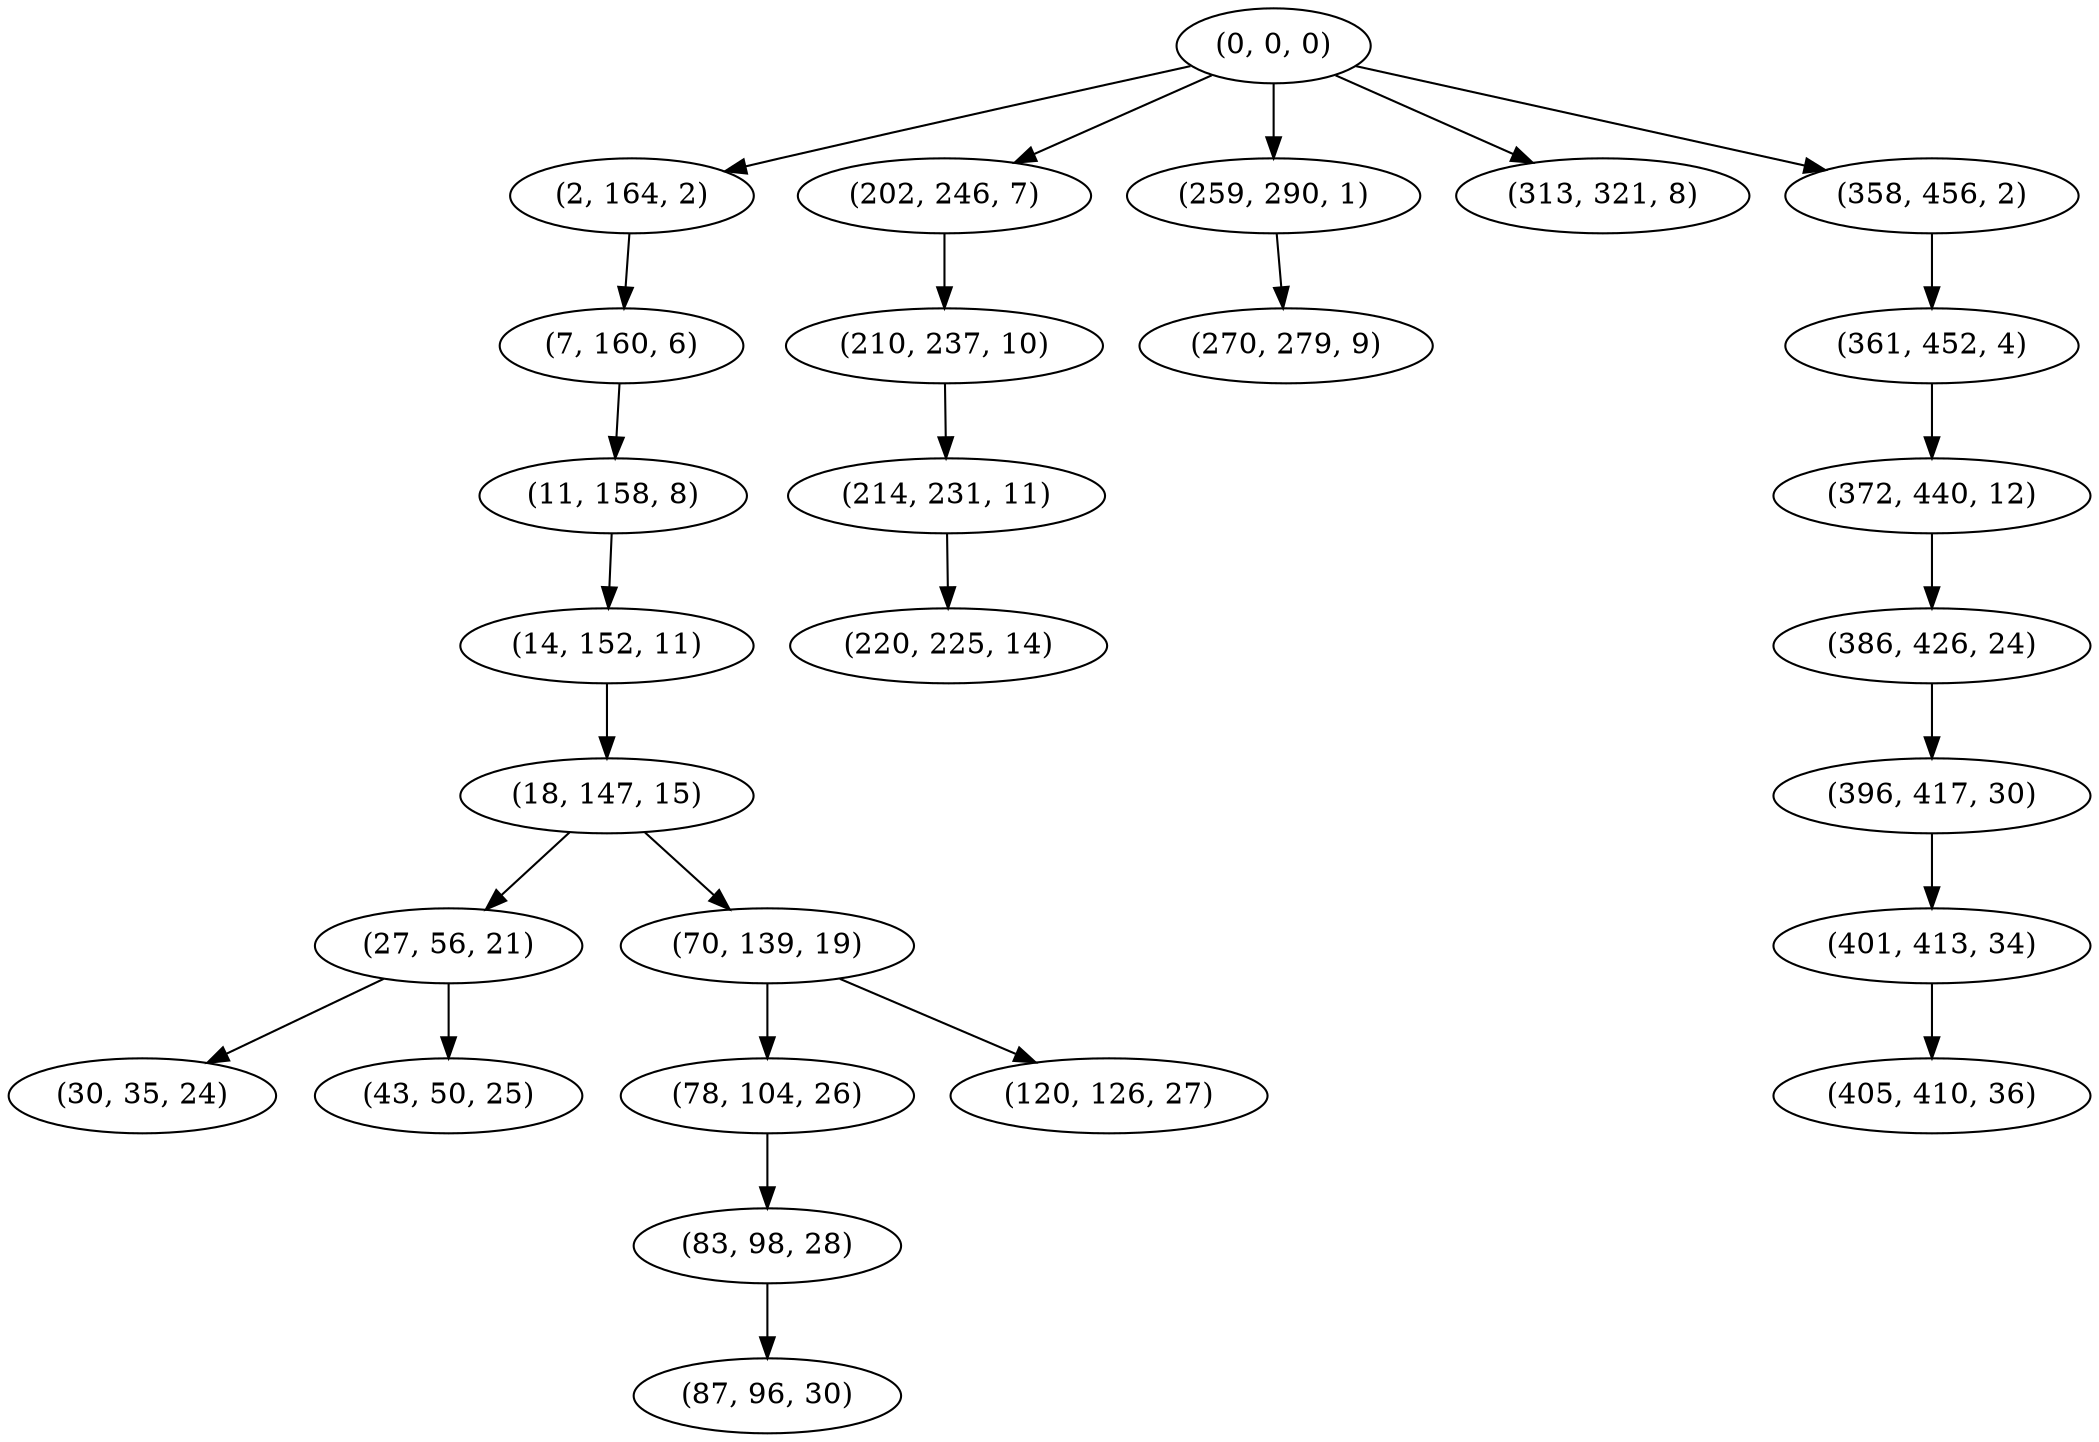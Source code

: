 digraph tree {
    "(0, 0, 0)";
    "(2, 164, 2)";
    "(7, 160, 6)";
    "(11, 158, 8)";
    "(14, 152, 11)";
    "(18, 147, 15)";
    "(27, 56, 21)";
    "(30, 35, 24)";
    "(43, 50, 25)";
    "(70, 139, 19)";
    "(78, 104, 26)";
    "(83, 98, 28)";
    "(87, 96, 30)";
    "(120, 126, 27)";
    "(202, 246, 7)";
    "(210, 237, 10)";
    "(214, 231, 11)";
    "(220, 225, 14)";
    "(259, 290, 1)";
    "(270, 279, 9)";
    "(313, 321, 8)";
    "(358, 456, 2)";
    "(361, 452, 4)";
    "(372, 440, 12)";
    "(386, 426, 24)";
    "(396, 417, 30)";
    "(401, 413, 34)";
    "(405, 410, 36)";
    "(0, 0, 0)" -> "(2, 164, 2)";
    "(0, 0, 0)" -> "(202, 246, 7)";
    "(0, 0, 0)" -> "(259, 290, 1)";
    "(0, 0, 0)" -> "(313, 321, 8)";
    "(0, 0, 0)" -> "(358, 456, 2)";
    "(2, 164, 2)" -> "(7, 160, 6)";
    "(7, 160, 6)" -> "(11, 158, 8)";
    "(11, 158, 8)" -> "(14, 152, 11)";
    "(14, 152, 11)" -> "(18, 147, 15)";
    "(18, 147, 15)" -> "(27, 56, 21)";
    "(18, 147, 15)" -> "(70, 139, 19)";
    "(27, 56, 21)" -> "(30, 35, 24)";
    "(27, 56, 21)" -> "(43, 50, 25)";
    "(70, 139, 19)" -> "(78, 104, 26)";
    "(70, 139, 19)" -> "(120, 126, 27)";
    "(78, 104, 26)" -> "(83, 98, 28)";
    "(83, 98, 28)" -> "(87, 96, 30)";
    "(202, 246, 7)" -> "(210, 237, 10)";
    "(210, 237, 10)" -> "(214, 231, 11)";
    "(214, 231, 11)" -> "(220, 225, 14)";
    "(259, 290, 1)" -> "(270, 279, 9)";
    "(358, 456, 2)" -> "(361, 452, 4)";
    "(361, 452, 4)" -> "(372, 440, 12)";
    "(372, 440, 12)" -> "(386, 426, 24)";
    "(386, 426, 24)" -> "(396, 417, 30)";
    "(396, 417, 30)" -> "(401, 413, 34)";
    "(401, 413, 34)" -> "(405, 410, 36)";
}
